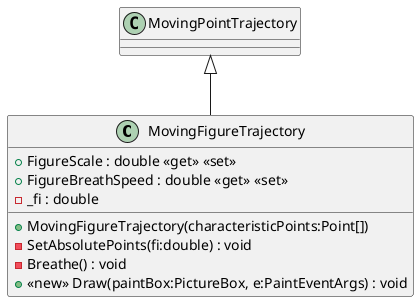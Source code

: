 @startuml
class MovingFigureTrajectory {
    + FigureScale : double <<get>> <<set>>
    + FigureBreathSpeed : double <<get>> <<set>>
    - _fi : double
    + MovingFigureTrajectory(characteristicPoints:Point[])
    - SetAbsolutePoints(fi:double) : void
    - Breathe() : void
    + <<new>> Draw(paintBox:PictureBox, e:PaintEventArgs) : void
}
MovingPointTrajectory <|-- MovingFigureTrajectory
@enduml
